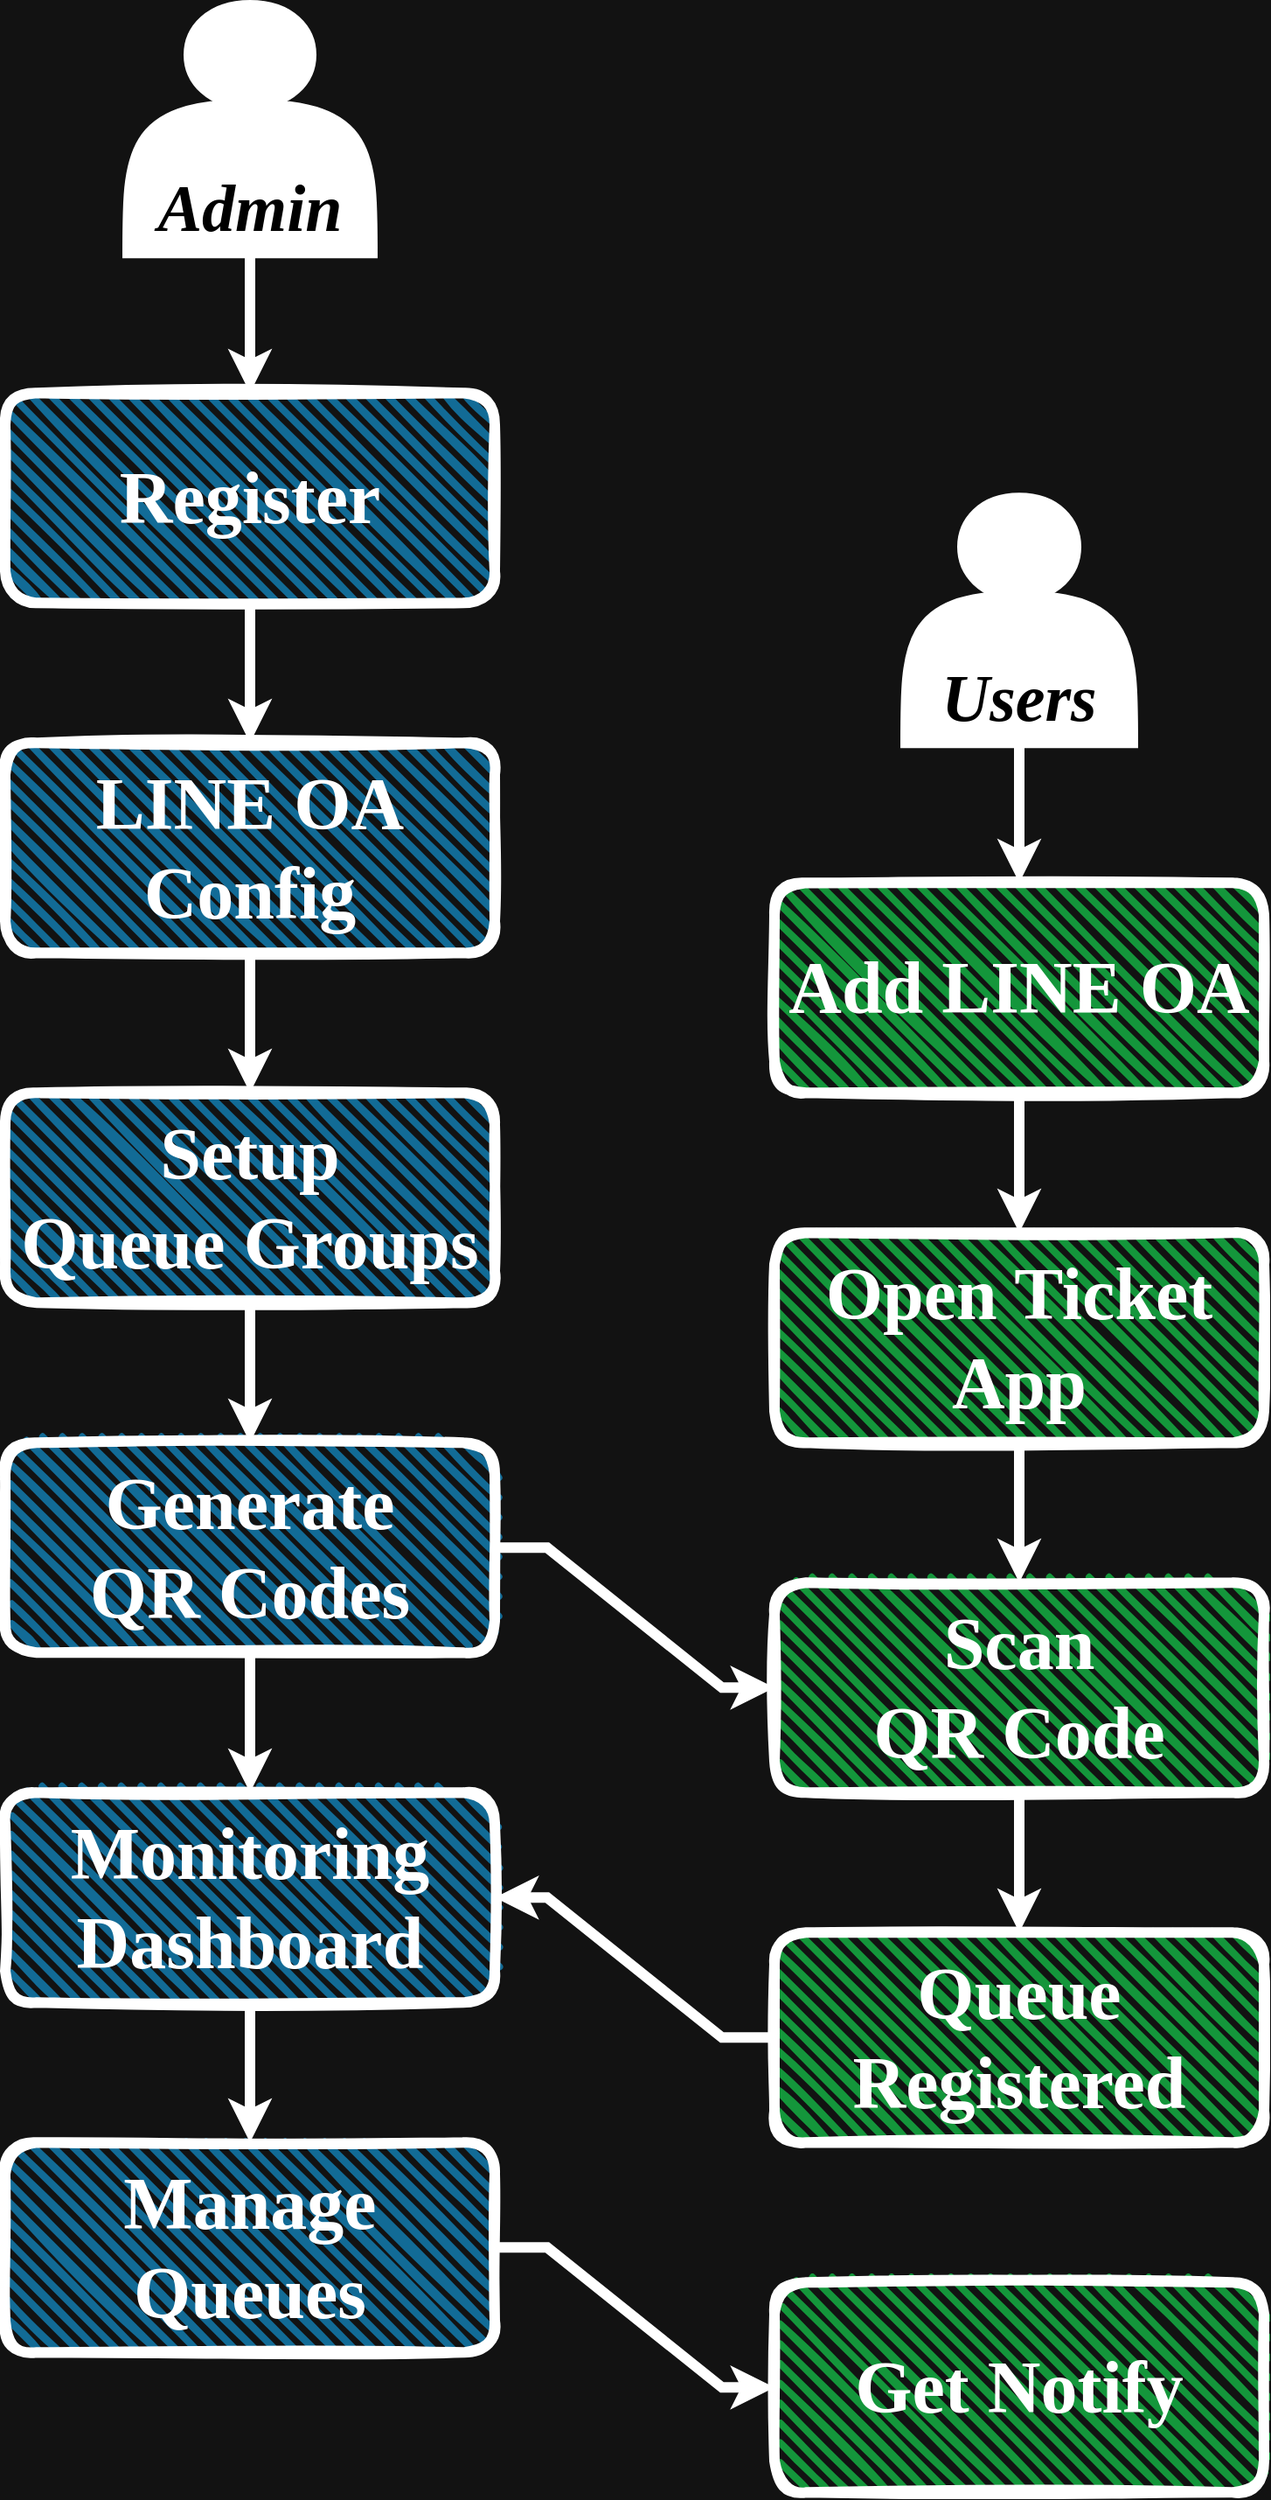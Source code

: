 <mxfile version="19.0.2" type="device" pages="2"><diagram id="xK_H00dJwVUQwJlXCxec" name="FlowEN"><mxGraphModel dx="1422" dy="857" grid="1" gridSize="10" guides="1" tooltips="1" connect="1" arrows="1" fold="1" page="1" pageScale="1" pageWidth="850" pageHeight="1100" background="#121212" math="0" shadow="0"><root><mxCell id="0"/><mxCell id="1" parent="0"/><mxCell id="MhWL5Od8HjbheoXW7gaP-2" style="edgeStyle=orthogonalEdgeStyle;rounded=0;orthogonalLoop=1;jettySize=auto;html=1;exitX=0.5;exitY=1;exitDx=0;exitDy=0;fontFamily=Garamond;fontSize=38;fontColor=#FFFFFF;strokeColor=#FFFFFF;strokeWidth=6;entryX=0.5;entryY=0;entryDx=0;entryDy=0;" parent="1" source="MhWL5Od8HjbheoXW7gaP-1" target="MhWL5Od8HjbheoXW7gaP-3" edge="1"><mxGeometry relative="1" as="geometry"><mxPoint x="180" y="491.67" as="targetPoint"/></mxGeometry></mxCell><mxCell id="MhWL5Od8HjbheoXW7gaP-1" value="Register" style="rounded=1;whiteSpace=wrap;html=1;strokeWidth=6;fillWeight=4;hachureGap=8;hachureAngle=45;fillColor=#126B96;sketch=1;strokeColor=#FFFFFF;fontSize=42;fontStyle=1;fontFamily=Kanit;fontColor=#FFFFFF;fontSource=https%3A%2F%2Ffonts.googleapis.com%2Fcss%3Ffamily%3DKanit;labelBackgroundColor=none;labelBorderColor=none;shadow=0;spacing=2;fillStyle=hachure;glass=0;perimeterSpacing=0;gradientColor=none;" parent="1" vertex="1"><mxGeometry x="80" y="251.67" width="280" height="120" as="geometry"/></mxCell><mxCell id="MhWL5Od8HjbheoXW7gaP-5" value="" style="edgeStyle=orthogonalEdgeStyle;rounded=0;orthogonalLoop=1;jettySize=auto;html=1;fontFamily=Garamond;fontSize=38;fontColor=#FFFFFF;strokeColor=#FFFFFF;strokeWidth=6;" parent="1" source="MhWL5Od8HjbheoXW7gaP-3" target="MhWL5Od8HjbheoXW7gaP-4" edge="1"><mxGeometry relative="1" as="geometry"/></mxCell><mxCell id="MhWL5Od8HjbheoXW7gaP-3" value="LINE OA&lt;br style=&quot;font-size: 42px;&quot;&gt;Config" style="rounded=1;whiteSpace=wrap;html=1;strokeWidth=6;fillWeight=4;hachureGap=8;hachureAngle=45;fillColor=#126B96;sketch=1;strokeColor=#FFFFFF;fontSize=42;fontStyle=1;fontFamily=Kanit;fontColor=#FFFFFF;fontSource=https%3A%2F%2Ffonts.googleapis.com%2Fcss%3Ffamily%3DKanit;labelBackgroundColor=none;labelBorderColor=none;shadow=0;spacing=2;fillStyle=hachure;glass=0;perimeterSpacing=0;gradientColor=none;" parent="1" vertex="1"><mxGeometry x="80" y="451.67" width="280" height="120" as="geometry"/></mxCell><mxCell id="MhWL5Od8HjbheoXW7gaP-7" value="" style="edgeStyle=orthogonalEdgeStyle;rounded=0;orthogonalLoop=1;jettySize=auto;html=1;fontFamily=Garamond;fontSize=38;fontColor=#FFFFFF;strokeColor=#FFFFFF;strokeWidth=6;" parent="1" source="MhWL5Od8HjbheoXW7gaP-4" target="MhWL5Od8HjbheoXW7gaP-6" edge="1"><mxGeometry relative="1" as="geometry"/></mxCell><mxCell id="MhWL5Od8HjbheoXW7gaP-4" value="Setup&lt;br style=&quot;font-size: 42px;&quot;&gt;Queue Groups" style="rounded=1;whiteSpace=wrap;html=1;strokeWidth=6;fillWeight=4;hachureGap=8;hachureAngle=45;fillColor=#126B96;sketch=1;strokeColor=#FFFFFF;fontSize=42;fontStyle=1;fontFamily=Kanit;fontColor=#FFFFFF;fontSource=https%3A%2F%2Ffonts.googleapis.com%2Fcss%3Ffamily%3DKanit;labelBackgroundColor=none;labelBorderColor=none;shadow=0;spacing=2;fillStyle=hachure;glass=0;perimeterSpacing=0;gradientColor=none;" parent="1" vertex="1"><mxGeometry x="80" y="651.67" width="280" height="120" as="geometry"/></mxCell><mxCell id="MhWL5Od8HjbheoXW7gaP-15" style="edgeStyle=entityRelationEdgeStyle;orthogonalLoop=1;jettySize=auto;html=1;exitX=1;exitY=0.5;exitDx=0;exitDy=0;entryX=0;entryY=0.5;entryDx=0;entryDy=0;fontFamily=Garamond;fontSize=38;fontColor=#FFFFFF;strokeColor=#FFFFFF;strokeWidth=6;elbow=vertical;rounded=0;" parent="1" source="MhWL5Od8HjbheoXW7gaP-6" target="MhWL5Od8HjbheoXW7gaP-13" edge="1"><mxGeometry relative="1" as="geometry"/></mxCell><mxCell id="MhWL5Od8HjbheoXW7gaP-25" style="rounded=0;jumpStyle=none;orthogonalLoop=1;jettySize=auto;html=1;exitX=0.5;exitY=1;exitDx=0;exitDy=0;entryX=0.5;entryY=0;entryDx=0;entryDy=0;fontFamily=Garamond;fontSize=38;fontColor=#FFFFFF;sourcePerimeterSpacing=0;targetPerimeterSpacing=0;strokeColor=#FFFFFF;strokeWidth=6;elbow=vertical;" parent="1" source="MhWL5Od8HjbheoXW7gaP-6" target="MhWL5Od8HjbheoXW7gaP-23" edge="1"><mxGeometry relative="1" as="geometry"/></mxCell><mxCell id="MhWL5Od8HjbheoXW7gaP-6" value="Generate&lt;br style=&quot;font-size: 42px;&quot;&gt;QR Codes" style="rounded=1;whiteSpace=wrap;html=1;strokeWidth=6;fillWeight=4;hachureGap=8;hachureAngle=45;fillColor=#126B96;sketch=1;strokeColor=#FFFFFF;fontSize=42;fontStyle=1;fontFamily=Kanit;fontColor=#FFFFFF;fontSource=https%3A%2F%2Ffonts.googleapis.com%2Fcss%3Ffamily%3DKanit;labelBackgroundColor=none;labelBorderColor=none;shadow=0;spacing=2;fillStyle=hachure;glass=0;perimeterSpacing=0;gradientColor=none;" parent="1" vertex="1"><mxGeometry x="80" y="851.67" width="280" height="120" as="geometry"/></mxCell><mxCell id="MhWL5Od8HjbheoXW7gaP-12" value="" style="edgeStyle=orthogonalEdgeStyle;rounded=0;orthogonalLoop=1;jettySize=auto;html=1;fontFamily=Garamond;fontSize=38;fontColor=#FFFFFF;strokeColor=#FFFFFF;strokeWidth=6;" parent="1" source="MhWL5Od8HjbheoXW7gaP-10" target="MhWL5Od8HjbheoXW7gaP-11" edge="1"><mxGeometry relative="1" as="geometry"/></mxCell><mxCell id="MhWL5Od8HjbheoXW7gaP-10" value="Add LINE OA" style="rounded=1;whiteSpace=wrap;html=1;strokeWidth=6;fillWeight=4;hachureGap=8;hachureAngle=45;fillColor=#14963B;sketch=1;strokeColor=#FFFFFF;fontSize=42;fontStyle=1;fontFamily=Kanit;fontColor=#FFFFFF;fontSource=https%3A%2F%2Ffonts.googleapis.com%2Fcss%3Ffamily%3DKanit;labelBackgroundColor=none;labelBorderColor=none;shadow=0;spacing=2;fillStyle=hachure;glass=0;perimeterSpacing=0;gradientColor=none;" parent="1" vertex="1"><mxGeometry x="520" y="531.67" width="280" height="120" as="geometry"/></mxCell><mxCell id="MhWL5Od8HjbheoXW7gaP-14" value="" style="edgeStyle=orthogonalEdgeStyle;rounded=0;orthogonalLoop=1;jettySize=auto;html=1;fontFamily=Garamond;fontSize=38;fontColor=#FFFFFF;strokeColor=#FFFFFF;strokeWidth=6;" parent="1" source="MhWL5Od8HjbheoXW7gaP-11" target="MhWL5Od8HjbheoXW7gaP-13" edge="1"><mxGeometry relative="1" as="geometry"/></mxCell><mxCell id="MhWL5Od8HjbheoXW7gaP-11" value="Open Ticket App" style="rounded=1;whiteSpace=wrap;html=1;strokeWidth=6;fillWeight=4;hachureGap=8;hachureAngle=45;fillColor=#14963B;sketch=1;strokeColor=#FFFFFF;fontSize=42;fontStyle=1;fontFamily=Kanit;fontColor=#FFFFFF;fontSource=https%3A%2F%2Ffonts.googleapis.com%2Fcss%3Ffamily%3DKanit;labelBackgroundColor=none;labelBorderColor=none;shadow=0;spacing=2;fillStyle=hachure;glass=0;perimeterSpacing=0;gradientColor=none;" parent="1" vertex="1"><mxGeometry x="520" y="731.67" width="280" height="120" as="geometry"/></mxCell><mxCell id="MhWL5Od8HjbheoXW7gaP-19" value="" style="edgeStyle=orthogonalEdgeStyle;rounded=0;orthogonalLoop=1;jettySize=auto;html=1;fontFamily=Garamond;fontSize=38;fontColor=#FFFFFF;strokeColor=#FFFFFF;strokeWidth=6;" parent="1" source="MhWL5Od8HjbheoXW7gaP-13" target="MhWL5Od8HjbheoXW7gaP-18" edge="1"><mxGeometry relative="1" as="geometry"/></mxCell><mxCell id="MhWL5Od8HjbheoXW7gaP-13" value="Scan&lt;br&gt;QR Code" style="rounded=1;whiteSpace=wrap;html=1;strokeWidth=6;fillWeight=4;hachureGap=8;hachureAngle=45;fillColor=#14963B;sketch=1;strokeColor=#FFFFFF;fontSize=42;fontStyle=1;fontFamily=Kanit;fontColor=#FFFFFF;fontSource=https%3A%2F%2Ffonts.googleapis.com%2Fcss%3Ffamily%3DKanit;labelBackgroundColor=none;labelBorderColor=none;shadow=0;spacing=2;fillStyle=hachure;glass=0;perimeterSpacing=0;gradientColor=none;" parent="1" vertex="1"><mxGeometry x="520" y="931.67" width="280" height="120" as="geometry"/></mxCell><mxCell id="MhWL5Od8HjbheoXW7gaP-22" style="edgeStyle=entityRelationEdgeStyle;rounded=0;orthogonalLoop=1;jettySize=auto;html=1;exitX=1;exitY=0.5;exitDx=0;exitDy=0;entryX=0;entryY=0.5;entryDx=0;entryDy=0;fontFamily=Garamond;fontSize=38;fontColor=#FFFFFF;strokeColor=#FFFFFF;strokeWidth=6;jumpStyle=none;targetPerimeterSpacing=0;sourcePerimeterSpacing=0;" parent="1" source="MhWL5Od8HjbheoXW7gaP-16" target="MhWL5Od8HjbheoXW7gaP-21" edge="1"><mxGeometry relative="1" as="geometry"/></mxCell><mxCell id="MhWL5Od8HjbheoXW7gaP-16" value="Manage&lt;br style=&quot;font-size: 42px;&quot;&gt;Queues" style="rounded=1;whiteSpace=wrap;html=1;strokeWidth=6;fillWeight=4;hachureGap=8;hachureAngle=45;fillColor=#126B96;sketch=1;strokeColor=#FFFFFF;fontSize=42;fontStyle=1;fontFamily=Kanit;fontColor=#FFFFFF;fontSource=https%3A%2F%2Ffonts.googleapis.com%2Fcss%3Ffamily%3DKanit;labelBackgroundColor=none;labelBorderColor=none;shadow=0;spacing=2;fillStyle=hachure;glass=0;perimeterSpacing=0;gradientColor=none;" parent="1" vertex="1"><mxGeometry x="80" y="1251.67" width="280" height="120" as="geometry"/></mxCell><mxCell id="MhWL5Od8HjbheoXW7gaP-20" style="edgeStyle=entityRelationEdgeStyle;rounded=0;orthogonalLoop=1;jettySize=auto;html=1;exitX=0;exitY=0.5;exitDx=0;exitDy=0;entryX=1;entryY=0.5;entryDx=0;entryDy=0;fontFamily=Garamond;fontSize=38;fontColor=#FFFFFF;strokeColor=#FFFFFF;strokeWidth=6;" parent="1" source="MhWL5Od8HjbheoXW7gaP-18" target="MhWL5Od8HjbheoXW7gaP-23" edge="1"><mxGeometry relative="1" as="geometry"/></mxCell><mxCell id="MhWL5Od8HjbheoXW7gaP-18" value="Queue Registered" style="rounded=1;whiteSpace=wrap;html=1;strokeWidth=6;fillWeight=4;hachureGap=8;hachureAngle=45;fillColor=#14963B;sketch=1;strokeColor=#FFFFFF;fontSize=42;fontStyle=1;fontFamily=Kanit;fontColor=#FFFFFF;fontSource=https%3A%2F%2Ffonts.googleapis.com%2Fcss%3Ffamily%3DKanit;labelBackgroundColor=none;labelBorderColor=none;shadow=0;spacing=2;fillStyle=hachure;glass=0;perimeterSpacing=0;gradientColor=none;" parent="1" vertex="1"><mxGeometry x="520" y="1131.67" width="280" height="120" as="geometry"/></mxCell><mxCell id="MhWL5Od8HjbheoXW7gaP-21" value="Get Notify" style="rounded=1;whiteSpace=wrap;html=1;strokeWidth=6;fillWeight=4;hachureGap=8;hachureAngle=45;fillColor=#14963B;sketch=1;strokeColor=#FFFFFF;fontSize=42;fontStyle=1;fontFamily=Kanit;fontColor=#FFFFFF;fontSource=https%3A%2F%2Ffonts.googleapis.com%2Fcss%3Ffamily%3DKanit;labelBackgroundColor=none;labelBorderColor=none;shadow=0;spacing=2;fillStyle=hachure;glass=0;perimeterSpacing=0;gradientColor=none;" parent="1" vertex="1"><mxGeometry x="520" y="1331.67" width="280" height="120" as="geometry"/></mxCell><mxCell id="MhWL5Od8HjbheoXW7gaP-26" style="edgeStyle=none;rounded=0;jumpStyle=none;orthogonalLoop=1;jettySize=auto;html=1;exitX=0.5;exitY=1;exitDx=0;exitDy=0;entryX=0.5;entryY=0;entryDx=0;entryDy=0;fontFamily=Garamond;fontSize=38;fontColor=#FFFFFF;sourcePerimeterSpacing=0;targetPerimeterSpacing=0;strokeColor=#FFFFFF;strokeWidth=6;elbow=vertical;" parent="1" source="MhWL5Od8HjbheoXW7gaP-23" target="MhWL5Od8HjbheoXW7gaP-16" edge="1"><mxGeometry relative="1" as="geometry"/></mxCell><mxCell id="MhWL5Od8HjbheoXW7gaP-23" value="Monitoring&lt;br style=&quot;font-size: 42px;&quot;&gt;Dashboard" style="rounded=1;whiteSpace=wrap;html=1;strokeWidth=6;fillWeight=4;hachureGap=8;hachureAngle=45;fillColor=#126B96;sketch=1;strokeColor=#FFFFFF;fontSize=42;fontStyle=1;fontFamily=Kanit;fontColor=#FFFFFF;fontSource=https%3A%2F%2Ffonts.googleapis.com%2Fcss%3Ffamily%3DKanit;labelBackgroundColor=none;labelBorderColor=none;shadow=0;spacing=2;fillStyle=hachure;glass=0;perimeterSpacing=0;gradientColor=none;" parent="1" vertex="1"><mxGeometry x="80" y="1051.67" width="280" height="120" as="geometry"/></mxCell><mxCell id="MhWL5Od8HjbheoXW7gaP-30" style="edgeStyle=none;rounded=0;jumpStyle=none;orthogonalLoop=1;jettySize=auto;html=1;exitX=0.5;exitY=1;exitDx=0;exitDy=0;entryX=0.5;entryY=0;entryDx=0;entryDy=0;fontFamily=Kanit;fontSource=https%3A%2F%2Ffonts.googleapis.com%2Fcss%3Ffamily%3DKanit;fontSize=38;fontColor=#E6E6E6;sourcePerimeterSpacing=0;targetPerimeterSpacing=0;strokeColor=#FFFFFF;strokeWidth=6;elbow=vertical;" parent="1" source="MhWL5Od8HjbheoXW7gaP-27" target="MhWL5Od8HjbheoXW7gaP-1" edge="1"><mxGeometry relative="1" as="geometry"/></mxCell><mxCell id="MhWL5Od8HjbheoXW7gaP-27" value="&lt;font color=&quot;#000000&quot;&gt;Admin&lt;/font&gt;" style="shape=actor;whiteSpace=wrap;html=1;shadow=0;glass=0;labelBackgroundColor=none;labelBorderColor=none;sketch=0;fillStyle=hachure;fontFamily=Kanit;fontSize=38;fontColor=#FFFFFF;strokeColor=#FFFFFF;strokeWidth=6;fillColor=default;gradientColor=none;fontSource=https%3A%2F%2Ffonts.googleapis.com%2Fcss%3Ffamily%3DKanit;verticalAlign=bottom;fontStyle=3" parent="1" vertex="1"><mxGeometry x="150" y="30" width="140" height="141.67" as="geometry"/></mxCell><mxCell id="MhWL5Od8HjbheoXW7gaP-29" style="edgeStyle=none;rounded=0;jumpStyle=none;orthogonalLoop=1;jettySize=auto;html=1;exitX=0.5;exitY=1;exitDx=0;exitDy=0;entryX=0.5;entryY=0;entryDx=0;entryDy=0;fontFamily=Kanit;fontSource=https%3A%2F%2Ffonts.googleapis.com%2Fcss%3Ffamily%3DKanit;fontSize=38;fontColor=#E6E6E6;sourcePerimeterSpacing=0;targetPerimeterSpacing=0;strokeColor=#FFFFFF;strokeWidth=6;elbow=vertical;" parent="1" source="MhWL5Od8HjbheoXW7gaP-28" target="MhWL5Od8HjbheoXW7gaP-10" edge="1"><mxGeometry relative="1" as="geometry"/></mxCell><mxCell id="MhWL5Od8HjbheoXW7gaP-28" value="&lt;font color=&quot;#000000&quot;&gt;Users&lt;/font&gt;" style="shape=actor;whiteSpace=wrap;html=1;shadow=0;glass=0;labelBackgroundColor=none;labelBorderColor=none;sketch=0;fillStyle=hachure;fontFamily=Kanit;fontSize=38;fontColor=#FFFFFF;strokeColor=#FFFFFF;strokeWidth=6;fillColor=default;gradientColor=none;fontSource=https%3A%2F%2Ffonts.googleapis.com%2Fcss%3Ffamily%3DKanit;verticalAlign=bottom;fontStyle=3" parent="1" vertex="1"><mxGeometry x="595" y="311.67" width="130" height="140" as="geometry"/></mxCell></root></mxGraphModel></diagram><diagram name="FlowTH" id="K9JuQSzUIOxIFGnRjDiT"><mxGraphModel dx="1422" dy="857" grid="1" gridSize="10" guides="1" tooltips="1" connect="1" arrows="1" fold="1" page="1" pageScale="1" pageWidth="850" pageHeight="1100" background="#121212" math="0" shadow="0"><root><mxCell id="3KPjHnF5QasZp0wdIvmE-0"/><mxCell id="3KPjHnF5QasZp0wdIvmE-1" parent="3KPjHnF5QasZp0wdIvmE-0"/><mxCell id="3KPjHnF5QasZp0wdIvmE-2" style="edgeStyle=orthogonalEdgeStyle;rounded=0;orthogonalLoop=1;jettySize=auto;html=1;exitX=0.5;exitY=1;exitDx=0;exitDy=0;fontFamily=Garamond;fontSize=38;fontColor=#FFFFFF;strokeColor=#FFFFFF;strokeWidth=6;entryX=0.5;entryY=0;entryDx=0;entryDy=0;" parent="3KPjHnF5QasZp0wdIvmE-1" source="3KPjHnF5QasZp0wdIvmE-3" target="3KPjHnF5QasZp0wdIvmE-5" edge="1"><mxGeometry relative="1" as="geometry"><mxPoint x="180" y="491.67" as="targetPoint"/></mxGeometry></mxCell><mxCell id="3KPjHnF5QasZp0wdIvmE-3" value="ลงทะเบียน" style="rounded=1;whiteSpace=wrap;html=1;strokeWidth=6;fillWeight=4;hachureGap=8;hachureAngle=45;fillColor=#126B96;sketch=1;strokeColor=#FFFFFF;fontSize=42;fontStyle=1;fontFamily=Kanit;fontColor=#FFFFFF;fontSource=https%3A%2F%2Ffonts.googleapis.com%2Fcss%3Ffamily%3DKanit;labelBackgroundColor=none;labelBorderColor=none;shadow=0;spacing=2;fillStyle=hachure;glass=0;perimeterSpacing=0;gradientColor=none;" parent="3KPjHnF5QasZp0wdIvmE-1" vertex="1"><mxGeometry x="80" y="251.67" width="280" height="120" as="geometry"/></mxCell><mxCell id="3KPjHnF5QasZp0wdIvmE-4" value="" style="edgeStyle=orthogonalEdgeStyle;rounded=0;orthogonalLoop=1;jettySize=auto;html=1;fontFamily=Garamond;fontSize=38;fontColor=#FFFFFF;strokeColor=#FFFFFF;strokeWidth=6;" parent="3KPjHnF5QasZp0wdIvmE-1" source="3KPjHnF5QasZp0wdIvmE-5" target="3KPjHnF5QasZp0wdIvmE-7" edge="1"><mxGeometry relative="1" as="geometry"/></mxCell><mxCell id="3KPjHnF5QasZp0wdIvmE-5" value="ตั้งค่า&lt;br&gt;LINE OA" style="rounded=1;whiteSpace=wrap;html=1;strokeWidth=6;fillWeight=4;hachureGap=8;hachureAngle=45;fillColor=#126B96;sketch=1;strokeColor=#FFFFFF;fontSize=42;fontStyle=1;fontFamily=Kanit;fontColor=#FFFFFF;fontSource=https%3A%2F%2Ffonts.googleapis.com%2Fcss%3Ffamily%3DKanit;labelBackgroundColor=none;labelBorderColor=none;shadow=0;spacing=2;fillStyle=hachure;glass=0;perimeterSpacing=0;gradientColor=none;" parent="3KPjHnF5QasZp0wdIvmE-1" vertex="1"><mxGeometry x="80" y="451.67" width="280" height="120" as="geometry"/></mxCell><mxCell id="3KPjHnF5QasZp0wdIvmE-6" value="" style="edgeStyle=orthogonalEdgeStyle;rounded=0;orthogonalLoop=1;jettySize=auto;html=1;fontFamily=Garamond;fontSize=38;fontColor=#FFFFFF;strokeColor=#FFFFFF;strokeWidth=6;" parent="3KPjHnF5QasZp0wdIvmE-1" source="3KPjHnF5QasZp0wdIvmE-7" target="3KPjHnF5QasZp0wdIvmE-10" edge="1"><mxGeometry relative="1" as="geometry"/></mxCell><mxCell id="3KPjHnF5QasZp0wdIvmE-7" value="ตั้งค่าคิว" style="rounded=1;whiteSpace=wrap;html=1;strokeWidth=6;fillWeight=4;hachureGap=8;hachureAngle=45;fillColor=#126B96;sketch=1;strokeColor=#FFFFFF;fontSize=42;fontStyle=1;fontFamily=Kanit;fontColor=#FFFFFF;fontSource=https%3A%2F%2Ffonts.googleapis.com%2Fcss%3Ffamily%3DKanit;labelBackgroundColor=none;labelBorderColor=none;shadow=0;spacing=2;fillStyle=hachure;glass=0;perimeterSpacing=0;gradientColor=none;" parent="3KPjHnF5QasZp0wdIvmE-1" vertex="1"><mxGeometry x="80" y="651.67" width="280" height="120" as="geometry"/></mxCell><mxCell id="3KPjHnF5QasZp0wdIvmE-8" style="edgeStyle=entityRelationEdgeStyle;orthogonalLoop=1;jettySize=auto;html=1;exitX=1;exitY=0.5;exitDx=0;exitDy=0;entryX=0;entryY=0.5;entryDx=0;entryDy=0;fontFamily=Garamond;fontSize=38;fontColor=#FFFFFF;strokeColor=#FFFFFF;strokeWidth=6;elbow=vertical;rounded=0;" parent="3KPjHnF5QasZp0wdIvmE-1" source="3KPjHnF5QasZp0wdIvmE-10" target="3KPjHnF5QasZp0wdIvmE-16" edge="1"><mxGeometry relative="1" as="geometry"/></mxCell><mxCell id="3KPjHnF5QasZp0wdIvmE-9" style="rounded=0;jumpStyle=none;orthogonalLoop=1;jettySize=auto;html=1;exitX=0.5;exitY=1;exitDx=0;exitDy=0;entryX=0.5;entryY=0;entryDx=0;entryDy=0;fontFamily=Garamond;fontSize=38;fontColor=#FFFFFF;sourcePerimeterSpacing=0;targetPerimeterSpacing=0;strokeColor=#FFFFFF;strokeWidth=6;elbow=vertical;" parent="3KPjHnF5QasZp0wdIvmE-1" source="3KPjHnF5QasZp0wdIvmE-10" target="3KPjHnF5QasZp0wdIvmE-23" edge="1"><mxGeometry relative="1" as="geometry"/></mxCell><mxCell id="3KPjHnF5QasZp0wdIvmE-10" value="สร้าง&lt;br style=&quot;font-size: 42px;&quot;&gt;QR Code" style="rounded=1;whiteSpace=wrap;html=1;strokeWidth=6;fillWeight=4;hachureGap=8;hachureAngle=45;fillColor=#126B96;sketch=1;strokeColor=#FFFFFF;fontSize=42;fontStyle=1;fontFamily=Kanit;fontColor=#FFFFFF;fontSource=https%3A%2F%2Ffonts.googleapis.com%2Fcss%3Ffamily%3DKanit;labelBackgroundColor=none;labelBorderColor=none;shadow=0;spacing=2;fillStyle=hachure;glass=0;perimeterSpacing=0;gradientColor=none;" parent="3KPjHnF5QasZp0wdIvmE-1" vertex="1"><mxGeometry x="80" y="851.67" width="280" height="120" as="geometry"/></mxCell><mxCell id="3KPjHnF5QasZp0wdIvmE-11" value="" style="edgeStyle=orthogonalEdgeStyle;rounded=0;orthogonalLoop=1;jettySize=auto;html=1;fontFamily=Garamond;fontSize=38;fontColor=#FFFFFF;strokeColor=#FFFFFF;strokeWidth=6;" parent="3KPjHnF5QasZp0wdIvmE-1" source="3KPjHnF5QasZp0wdIvmE-12" target="3KPjHnF5QasZp0wdIvmE-14" edge="1"><mxGeometry relative="1" as="geometry"/></mxCell><mxCell id="3KPjHnF5QasZp0wdIvmE-12" value="เพิ่มเพื่อน&lt;br&gt;LINE OA" style="rounded=1;whiteSpace=wrap;html=1;strokeWidth=6;fillWeight=4;hachureGap=8;hachureAngle=45;fillColor=#14963B;sketch=1;strokeColor=#FFFFFF;fontSize=42;fontStyle=1;fontFamily=Kanit;fontColor=#FFFFFF;fontSource=https%3A%2F%2Ffonts.googleapis.com%2Fcss%3Ffamily%3DKanit;labelBackgroundColor=none;labelBorderColor=none;shadow=0;spacing=2;fillStyle=hachure;glass=0;perimeterSpacing=0;gradientColor=none;" parent="3KPjHnF5QasZp0wdIvmE-1" vertex="1"><mxGeometry x="520" y="531.67" width="280" height="120" as="geometry"/></mxCell><mxCell id="3KPjHnF5QasZp0wdIvmE-13" value="" style="edgeStyle=orthogonalEdgeStyle;rounded=0;orthogonalLoop=1;jettySize=auto;html=1;fontFamily=Garamond;fontSize=38;fontColor=#FFFFFF;strokeColor=#FFFFFF;strokeWidth=6;" parent="3KPjHnF5QasZp0wdIvmE-1" source="3KPjHnF5QasZp0wdIvmE-14" target="3KPjHnF5QasZp0wdIvmE-16" edge="1"><mxGeometry relative="1" as="geometry"/></mxCell><mxCell id="3KPjHnF5QasZp0wdIvmE-14" value="เปิด App&lt;br&gt;รับคิว" style="rounded=1;whiteSpace=wrap;html=1;strokeWidth=6;fillWeight=4;hachureGap=8;hachureAngle=45;fillColor=#14963B;sketch=1;strokeColor=#FFFFFF;fontSize=42;fontStyle=1;fontFamily=Kanit;fontColor=#FFFFFF;fontSource=https%3A%2F%2Ffonts.googleapis.com%2Fcss%3Ffamily%3DKanit;labelBackgroundColor=none;labelBorderColor=none;shadow=0;spacing=2;fillStyle=hachure;glass=0;perimeterSpacing=0;gradientColor=none;" parent="3KPjHnF5QasZp0wdIvmE-1" vertex="1"><mxGeometry x="520" y="731.67" width="280" height="120" as="geometry"/></mxCell><mxCell id="3KPjHnF5QasZp0wdIvmE-15" value="" style="edgeStyle=orthogonalEdgeStyle;rounded=0;orthogonalLoop=1;jettySize=auto;html=1;fontFamily=Garamond;fontSize=38;fontColor=#FFFFFF;strokeColor=#FFFFFF;strokeWidth=6;" parent="3KPjHnF5QasZp0wdIvmE-1" source="3KPjHnF5QasZp0wdIvmE-16" target="3KPjHnF5QasZp0wdIvmE-20" edge="1"><mxGeometry relative="1" as="geometry"/></mxCell><mxCell id="3KPjHnF5QasZp0wdIvmE-16" value="Scan&lt;br&gt;QR Code" style="rounded=1;whiteSpace=wrap;html=1;strokeWidth=6;fillWeight=4;hachureGap=8;hachureAngle=45;fillColor=#14963B;sketch=1;strokeColor=#FFFFFF;fontSize=42;fontStyle=1;fontFamily=Kanit;fontColor=#FFFFFF;fontSource=https%3A%2F%2Ffonts.googleapis.com%2Fcss%3Ffamily%3DKanit;labelBackgroundColor=none;labelBorderColor=none;shadow=0;spacing=2;fillStyle=hachure;glass=0;perimeterSpacing=0;gradientColor=none;" parent="3KPjHnF5QasZp0wdIvmE-1" vertex="1"><mxGeometry x="520" y="931.67" width="280" height="120" as="geometry"/></mxCell><mxCell id="3KPjHnF5QasZp0wdIvmE-17" style="edgeStyle=entityRelationEdgeStyle;rounded=0;orthogonalLoop=1;jettySize=auto;html=1;exitX=1;exitY=0.5;exitDx=0;exitDy=0;entryX=0;entryY=0.5;entryDx=0;entryDy=0;fontFamily=Garamond;fontSize=38;fontColor=#FFFFFF;strokeColor=#FFFFFF;strokeWidth=6;jumpStyle=none;targetPerimeterSpacing=0;sourcePerimeterSpacing=0;" parent="3KPjHnF5QasZp0wdIvmE-1" source="3KPjHnF5QasZp0wdIvmE-18" target="3KPjHnF5QasZp0wdIvmE-21" edge="1"><mxGeometry relative="1" as="geometry"/></mxCell><mxCell id="3KPjHnF5QasZp0wdIvmE-18" value="จัดการคิว" style="rounded=1;whiteSpace=wrap;html=1;strokeWidth=6;fillWeight=4;hachureGap=8;hachureAngle=45;fillColor=#126B96;sketch=1;strokeColor=#FFFFFF;fontSize=42;fontStyle=1;fontFamily=Kanit;fontColor=#FFFFFF;fontSource=https%3A%2F%2Ffonts.googleapis.com%2Fcss%3Ffamily%3DKanit;labelBackgroundColor=none;labelBorderColor=none;shadow=0;spacing=2;fillStyle=hachure;glass=0;perimeterSpacing=0;gradientColor=none;" parent="3KPjHnF5QasZp0wdIvmE-1" vertex="1"><mxGeometry x="80" y="1251.67" width="280" height="120" as="geometry"/></mxCell><mxCell id="3KPjHnF5QasZp0wdIvmE-19" style="edgeStyle=entityRelationEdgeStyle;rounded=0;orthogonalLoop=1;jettySize=auto;html=1;exitX=0;exitY=0.5;exitDx=0;exitDy=0;entryX=1;entryY=0.5;entryDx=0;entryDy=0;fontFamily=Garamond;fontSize=38;fontColor=#FFFFFF;strokeColor=#FFFFFF;strokeWidth=6;" parent="3KPjHnF5QasZp0wdIvmE-1" source="3KPjHnF5QasZp0wdIvmE-20" target="3KPjHnF5QasZp0wdIvmE-23" edge="1"><mxGeometry relative="1" as="geometry"/></mxCell><mxCell id="3KPjHnF5QasZp0wdIvmE-20" value="รับคิว" style="rounded=1;whiteSpace=wrap;html=1;strokeWidth=6;fillWeight=4;hachureGap=8;hachureAngle=45;fillColor=#14963B;sketch=1;strokeColor=#FFFFFF;fontSize=42;fontStyle=1;fontFamily=Kanit;fontColor=#FFFFFF;fontSource=https%3A%2F%2Ffonts.googleapis.com%2Fcss%3Ffamily%3DKanit;labelBackgroundColor=none;labelBorderColor=none;shadow=0;spacing=2;fillStyle=hachure;glass=0;perimeterSpacing=0;gradientColor=none;" parent="3KPjHnF5QasZp0wdIvmE-1" vertex="1"><mxGeometry x="520" y="1131.67" width="280" height="120" as="geometry"/></mxCell><mxCell id="3KPjHnF5QasZp0wdIvmE-21" value="รับการ&lt;br&gt;แจ้งเตือน" style="rounded=1;whiteSpace=wrap;html=1;strokeWidth=6;fillWeight=4;hachureGap=8;hachureAngle=45;fillColor=#14963B;sketch=1;strokeColor=#FFFFFF;fontSize=42;fontStyle=1;fontFamily=Kanit;fontColor=#FFFFFF;fontSource=https%3A%2F%2Ffonts.googleapis.com%2Fcss%3Ffamily%3DKanit;labelBackgroundColor=none;labelBorderColor=none;shadow=0;spacing=2;fillStyle=hachure;glass=0;perimeterSpacing=0;gradientColor=none;" parent="3KPjHnF5QasZp0wdIvmE-1" vertex="1"><mxGeometry x="520" y="1331.67" width="280" height="120" as="geometry"/></mxCell><mxCell id="3KPjHnF5QasZp0wdIvmE-22" style="edgeStyle=none;rounded=0;jumpStyle=none;orthogonalLoop=1;jettySize=auto;html=1;exitX=0.5;exitY=1;exitDx=0;exitDy=0;entryX=0.5;entryY=0;entryDx=0;entryDy=0;fontFamily=Garamond;fontSize=38;fontColor=#FFFFFF;sourcePerimeterSpacing=0;targetPerimeterSpacing=0;strokeColor=#FFFFFF;strokeWidth=6;elbow=vertical;" parent="3KPjHnF5QasZp0wdIvmE-1" source="3KPjHnF5QasZp0wdIvmE-23" target="3KPjHnF5QasZp0wdIvmE-18" edge="1"><mxGeometry relative="1" as="geometry"/></mxCell><mxCell id="3KPjHnF5QasZp0wdIvmE-23" value="Monitoring&lt;br style=&quot;font-size: 42px;&quot;&gt;Dashboard" style="rounded=1;whiteSpace=wrap;html=1;strokeWidth=6;fillWeight=4;hachureGap=8;hachureAngle=45;fillColor=#126B96;sketch=1;strokeColor=#FFFFFF;fontSize=42;fontStyle=1;fontFamily=Kanit;fontColor=#FFFFFF;fontSource=https%3A%2F%2Ffonts.googleapis.com%2Fcss%3Ffamily%3DKanit;labelBackgroundColor=none;labelBorderColor=none;shadow=0;spacing=2;fillStyle=hachure;glass=0;perimeterSpacing=0;gradientColor=none;" parent="3KPjHnF5QasZp0wdIvmE-1" vertex="1"><mxGeometry x="80" y="1051.67" width="280" height="120" as="geometry"/></mxCell><mxCell id="3KPjHnF5QasZp0wdIvmE-24" style="edgeStyle=none;rounded=0;jumpStyle=none;orthogonalLoop=1;jettySize=auto;html=1;exitX=0.5;exitY=1;exitDx=0;exitDy=0;entryX=0.5;entryY=0;entryDx=0;entryDy=0;fontFamily=Kanit;fontSource=https%3A%2F%2Ffonts.googleapis.com%2Fcss%3Ffamily%3DKanit;fontSize=38;fontColor=#E6E6E6;sourcePerimeterSpacing=0;targetPerimeterSpacing=0;strokeColor=#FFFFFF;strokeWidth=6;elbow=vertical;" parent="3KPjHnF5QasZp0wdIvmE-1" source="3KPjHnF5QasZp0wdIvmE-25" target="3KPjHnF5QasZp0wdIvmE-3" edge="1"><mxGeometry relative="1" as="geometry"/></mxCell><mxCell id="3KPjHnF5QasZp0wdIvmE-25" value="&lt;font color=&quot;#000000&quot;&gt;แอดมิน&lt;/font&gt;" style="shape=actor;whiteSpace=wrap;html=1;shadow=0;glass=0;labelBackgroundColor=none;labelBorderColor=none;sketch=0;fillStyle=hachure;fontFamily=Kanit;fontSize=38;fontColor=#FFFFFF;strokeColor=#FFFFFF;strokeWidth=6;fillColor=default;gradientColor=none;fontSource=https%3A%2F%2Ffonts.googleapis.com%2Fcss%3Ffamily%3DKanit;verticalAlign=bottom;fontStyle=3" parent="3KPjHnF5QasZp0wdIvmE-1" vertex="1"><mxGeometry x="150" y="30" width="140" height="141.67" as="geometry"/></mxCell><mxCell id="3KPjHnF5QasZp0wdIvmE-26" style="edgeStyle=none;rounded=0;jumpStyle=none;orthogonalLoop=1;jettySize=auto;html=1;exitX=0.5;exitY=1;exitDx=0;exitDy=0;entryX=0.5;entryY=0;entryDx=0;entryDy=0;fontFamily=Kanit;fontSource=https%3A%2F%2Ffonts.googleapis.com%2Fcss%3Ffamily%3DKanit;fontSize=38;fontColor=#E6E6E6;sourcePerimeterSpacing=0;targetPerimeterSpacing=0;strokeColor=#FFFFFF;strokeWidth=6;elbow=vertical;" parent="3KPjHnF5QasZp0wdIvmE-1" source="3KPjHnF5QasZp0wdIvmE-27" target="3KPjHnF5QasZp0wdIvmE-12" edge="1"><mxGeometry relative="1" as="geometry"/></mxCell><mxCell id="3KPjHnF5QasZp0wdIvmE-27" value="&lt;font color=&quot;#000000&quot;&gt;ผู้ใช้&lt;/font&gt;" style="shape=actor;whiteSpace=wrap;html=1;shadow=0;glass=0;labelBackgroundColor=none;labelBorderColor=none;sketch=0;fillStyle=hachure;fontFamily=Kanit;fontSize=38;fontColor=#FFFFFF;strokeColor=#FFFFFF;strokeWidth=6;fillColor=default;gradientColor=none;fontSource=https%3A%2F%2Ffonts.googleapis.com%2Fcss%3Ffamily%3DKanit;verticalAlign=bottom;fontStyle=3" parent="3KPjHnF5QasZp0wdIvmE-1" vertex="1"><mxGeometry x="595" y="311.67" width="130" height="140" as="geometry"/></mxCell></root></mxGraphModel></diagram></mxfile>